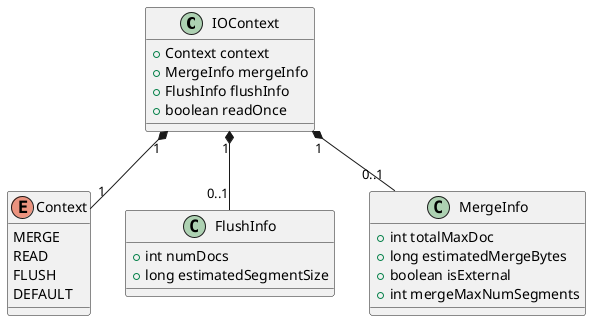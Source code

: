 @startuml
class IOContext{
    +Context context
    +MergeInfo mergeInfo
    +FlushInfo flushInfo
    +boolean readOnce
}

enum Context {
    MERGE
    READ
    FLUSH
    DEFAULT
}

class FlushInfo{
    +int numDocs
    +long estimatedSegmentSize
}

class MergeInfo{
    +int totalMaxDoc
    +long estimatedMergeBytes
    +boolean isExternal
    +int mergeMaxNumSegments
}

IOContext "1" *-- "1" Context
IOContext "1" *-- "0..1" FlushInfo
IOContext "1" *-- "0..1" MergeInfo
@enduml
